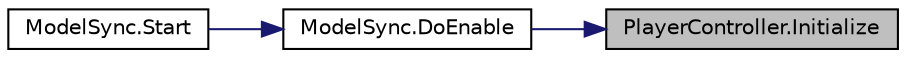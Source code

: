 digraph "PlayerController.Initialize"
{
 // INTERACTIVE_SVG=YES
 // LATEX_PDF_SIZE
  edge [fontname="Helvetica",fontsize="10",labelfontname="Helvetica",labelfontsize="10"];
  node [fontname="Helvetica",fontsize="10",shape=record];
  rankdir="RL";
  Node1 [label="PlayerController.Initialize",height=0.2,width=0.4,color="black", fillcolor="grey75", style="filled", fontcolor="black",tooltip="Initialize the PlayerController."];
  Node1 -> Node2 [dir="back",color="midnightblue",fontsize="10",style="solid",fontname="Helvetica"];
  Node2 [label="ModelSync.DoEnable",height=0.2,width=0.4,color="black", fillcolor="white", style="filled",URL="$class_model_sync.html#ab8359f73ae31a7f926c80ebcd7e9444a",tooltip="This starts all the initialization chain for the player."];
  Node2 -> Node3 [dir="back",color="midnightblue",fontsize="10",style="solid",fontname="Helvetica"];
  Node3 [label="ModelSync.Start",height=0.2,width=0.4,color="black", fillcolor="white", style="filled",URL="$class_model_sync.html#a47be08ee3bbd2a173514e74da3dd65cb",tooltip=" "];
}
